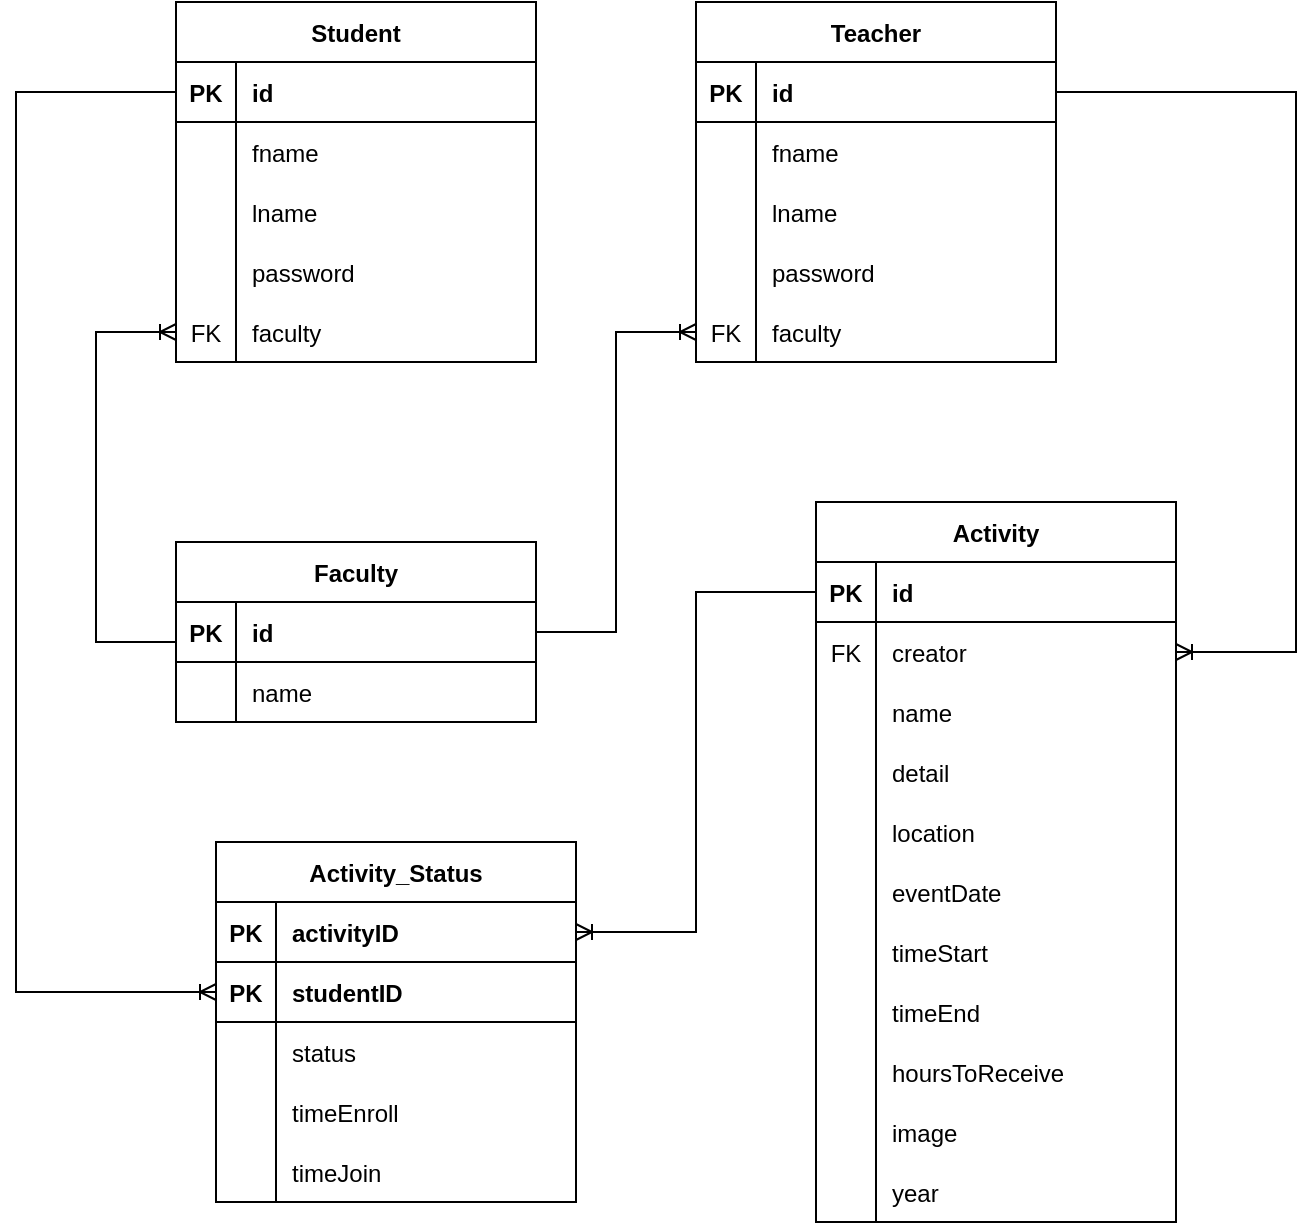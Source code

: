 <mxfile version="20.6.0" type="github">
  <diagram id="R2lEEEUBdFMjLlhIrx00" name="Entity Relationship Diagram">
    <mxGraphModel dx="1221" dy="681" grid="1" gridSize="10" guides="1" tooltips="1" connect="1" arrows="1" fold="1" page="1" pageScale="1" pageWidth="720" pageHeight="679" math="0" shadow="0" extFonts="Permanent Marker^https://fonts.googleapis.com/css?family=Permanent+Marker">
      <root>
        <mxCell id="0" />
        <mxCell id="1" parent="0" />
        <mxCell id="esyhRSqTZg4yiv9LOF1y-26" value="Student" style="shape=table;startSize=30;container=1;collapsible=1;childLayout=tableLayout;fixedRows=1;rowLines=0;fontStyle=1;align=center;resizeLast=1;" parent="1" vertex="1">
          <mxGeometry x="120" y="40" width="180" height="180" as="geometry" />
        </mxCell>
        <mxCell id="esyhRSqTZg4yiv9LOF1y-27" value="" style="shape=tableRow;horizontal=0;startSize=0;swimlaneHead=0;swimlaneBody=0;fillColor=none;collapsible=0;dropTarget=0;points=[[0,0.5],[1,0.5]];portConstraint=eastwest;top=0;left=0;right=0;bottom=1;" parent="esyhRSqTZg4yiv9LOF1y-26" vertex="1">
          <mxGeometry y="30" width="180" height="30" as="geometry" />
        </mxCell>
        <mxCell id="esyhRSqTZg4yiv9LOF1y-28" value="PK" style="shape=partialRectangle;connectable=0;fillColor=none;top=0;left=0;bottom=0;right=0;fontStyle=1;overflow=hidden;" parent="esyhRSqTZg4yiv9LOF1y-27" vertex="1">
          <mxGeometry width="30" height="30" as="geometry">
            <mxRectangle width="30" height="30" as="alternateBounds" />
          </mxGeometry>
        </mxCell>
        <mxCell id="esyhRSqTZg4yiv9LOF1y-29" value="id" style="shape=partialRectangle;connectable=0;fillColor=none;top=0;left=0;bottom=0;right=0;align=left;spacingLeft=6;fontStyle=1;overflow=hidden;" parent="esyhRSqTZg4yiv9LOF1y-27" vertex="1">
          <mxGeometry x="30" width="150" height="30" as="geometry">
            <mxRectangle width="150" height="30" as="alternateBounds" />
          </mxGeometry>
        </mxCell>
        <mxCell id="esyhRSqTZg4yiv9LOF1y-30" value="" style="shape=tableRow;horizontal=0;startSize=0;swimlaneHead=0;swimlaneBody=0;fillColor=none;collapsible=0;dropTarget=0;points=[[0,0.5],[1,0.5]];portConstraint=eastwest;top=0;left=0;right=0;bottom=0;" parent="esyhRSqTZg4yiv9LOF1y-26" vertex="1">
          <mxGeometry y="60" width="180" height="30" as="geometry" />
        </mxCell>
        <mxCell id="esyhRSqTZg4yiv9LOF1y-31" value="" style="shape=partialRectangle;connectable=0;fillColor=none;top=0;left=0;bottom=0;right=0;editable=1;overflow=hidden;" parent="esyhRSqTZg4yiv9LOF1y-30" vertex="1">
          <mxGeometry width="30" height="30" as="geometry">
            <mxRectangle width="30" height="30" as="alternateBounds" />
          </mxGeometry>
        </mxCell>
        <mxCell id="esyhRSqTZg4yiv9LOF1y-32" value="fname" style="shape=partialRectangle;connectable=0;fillColor=none;top=0;left=0;bottom=0;right=0;align=left;spacingLeft=6;overflow=hidden;" parent="esyhRSqTZg4yiv9LOF1y-30" vertex="1">
          <mxGeometry x="30" width="150" height="30" as="geometry">
            <mxRectangle width="150" height="30" as="alternateBounds" />
          </mxGeometry>
        </mxCell>
        <mxCell id="esyhRSqTZg4yiv9LOF1y-33" value="" style="shape=tableRow;horizontal=0;startSize=0;swimlaneHead=0;swimlaneBody=0;fillColor=none;collapsible=0;dropTarget=0;points=[[0,0.5],[1,0.5]];portConstraint=eastwest;top=0;left=0;right=0;bottom=0;" parent="esyhRSqTZg4yiv9LOF1y-26" vertex="1">
          <mxGeometry y="90" width="180" height="30" as="geometry" />
        </mxCell>
        <mxCell id="esyhRSqTZg4yiv9LOF1y-34" value="" style="shape=partialRectangle;connectable=0;fillColor=none;top=0;left=0;bottom=0;right=0;editable=1;overflow=hidden;" parent="esyhRSqTZg4yiv9LOF1y-33" vertex="1">
          <mxGeometry width="30" height="30" as="geometry">
            <mxRectangle width="30" height="30" as="alternateBounds" />
          </mxGeometry>
        </mxCell>
        <mxCell id="esyhRSqTZg4yiv9LOF1y-35" value="lname" style="shape=partialRectangle;connectable=0;fillColor=none;top=0;left=0;bottom=0;right=0;align=left;spacingLeft=6;overflow=hidden;" parent="esyhRSqTZg4yiv9LOF1y-33" vertex="1">
          <mxGeometry x="30" width="150" height="30" as="geometry">
            <mxRectangle width="150" height="30" as="alternateBounds" />
          </mxGeometry>
        </mxCell>
        <mxCell id="esyhRSqTZg4yiv9LOF1y-36" value="" style="shape=tableRow;horizontal=0;startSize=0;swimlaneHead=0;swimlaneBody=0;fillColor=none;collapsible=0;dropTarget=0;points=[[0,0.5],[1,0.5]];portConstraint=eastwest;top=0;left=0;right=0;bottom=0;" parent="esyhRSqTZg4yiv9LOF1y-26" vertex="1">
          <mxGeometry y="120" width="180" height="30" as="geometry" />
        </mxCell>
        <mxCell id="esyhRSqTZg4yiv9LOF1y-37" value="" style="shape=partialRectangle;connectable=0;fillColor=none;top=0;left=0;bottom=0;right=0;editable=1;overflow=hidden;" parent="esyhRSqTZg4yiv9LOF1y-36" vertex="1">
          <mxGeometry width="30" height="30" as="geometry">
            <mxRectangle width="30" height="30" as="alternateBounds" />
          </mxGeometry>
        </mxCell>
        <mxCell id="esyhRSqTZg4yiv9LOF1y-38" value="password" style="shape=partialRectangle;connectable=0;fillColor=none;top=0;left=0;bottom=0;right=0;align=left;spacingLeft=6;overflow=hidden;" parent="esyhRSqTZg4yiv9LOF1y-36" vertex="1">
          <mxGeometry x="30" width="150" height="30" as="geometry">
            <mxRectangle width="150" height="30" as="alternateBounds" />
          </mxGeometry>
        </mxCell>
        <mxCell id="esyhRSqTZg4yiv9LOF1y-55" value="" style="shape=tableRow;horizontal=0;startSize=0;swimlaneHead=0;swimlaneBody=0;fillColor=none;collapsible=0;dropTarget=0;points=[[0,0.5],[1,0.5]];portConstraint=eastwest;top=0;left=0;right=0;bottom=1;" parent="esyhRSqTZg4yiv9LOF1y-26" vertex="1">
          <mxGeometry y="150" width="180" height="30" as="geometry" />
        </mxCell>
        <mxCell id="esyhRSqTZg4yiv9LOF1y-56" value="FK" style="shape=partialRectangle;connectable=0;fillColor=none;top=0;left=0;bottom=0;right=0;fontStyle=0;overflow=hidden;" parent="esyhRSqTZg4yiv9LOF1y-55" vertex="1">
          <mxGeometry width="30" height="30" as="geometry">
            <mxRectangle width="30" height="30" as="alternateBounds" />
          </mxGeometry>
        </mxCell>
        <mxCell id="esyhRSqTZg4yiv9LOF1y-57" value="faculty" style="shape=partialRectangle;connectable=0;fillColor=none;top=0;left=0;bottom=0;right=0;align=left;spacingLeft=6;fontStyle=0;overflow=hidden;" parent="esyhRSqTZg4yiv9LOF1y-55" vertex="1">
          <mxGeometry x="30" width="150" height="30" as="geometry">
            <mxRectangle width="150" height="30" as="alternateBounds" />
          </mxGeometry>
        </mxCell>
        <mxCell id="esyhRSqTZg4yiv9LOF1y-58" value="Teacher" style="shape=table;startSize=30;container=1;collapsible=1;childLayout=tableLayout;fixedRows=1;rowLines=0;fontStyle=1;align=center;resizeLast=1;" parent="1" vertex="1">
          <mxGeometry x="380" y="40" width="180" height="180" as="geometry" />
        </mxCell>
        <mxCell id="esyhRSqTZg4yiv9LOF1y-59" value="" style="shape=tableRow;horizontal=0;startSize=0;swimlaneHead=0;swimlaneBody=0;fillColor=none;collapsible=0;dropTarget=0;points=[[0,0.5],[1,0.5]];portConstraint=eastwest;top=0;left=0;right=0;bottom=1;" parent="esyhRSqTZg4yiv9LOF1y-58" vertex="1">
          <mxGeometry y="30" width="180" height="30" as="geometry" />
        </mxCell>
        <mxCell id="esyhRSqTZg4yiv9LOF1y-60" value="PK" style="shape=partialRectangle;connectable=0;fillColor=none;top=0;left=0;bottom=0;right=0;fontStyle=1;overflow=hidden;" parent="esyhRSqTZg4yiv9LOF1y-59" vertex="1">
          <mxGeometry width="30" height="30" as="geometry">
            <mxRectangle width="30" height="30" as="alternateBounds" />
          </mxGeometry>
        </mxCell>
        <mxCell id="esyhRSqTZg4yiv9LOF1y-61" value="id" style="shape=partialRectangle;connectable=0;fillColor=none;top=0;left=0;bottom=0;right=0;align=left;spacingLeft=6;fontStyle=1;overflow=hidden;" parent="esyhRSqTZg4yiv9LOF1y-59" vertex="1">
          <mxGeometry x="30" width="150" height="30" as="geometry">
            <mxRectangle width="150" height="30" as="alternateBounds" />
          </mxGeometry>
        </mxCell>
        <mxCell id="esyhRSqTZg4yiv9LOF1y-62" value="" style="shape=tableRow;horizontal=0;startSize=0;swimlaneHead=0;swimlaneBody=0;fillColor=none;collapsible=0;dropTarget=0;points=[[0,0.5],[1,0.5]];portConstraint=eastwest;top=0;left=0;right=0;bottom=0;" parent="esyhRSqTZg4yiv9LOF1y-58" vertex="1">
          <mxGeometry y="60" width="180" height="30" as="geometry" />
        </mxCell>
        <mxCell id="esyhRSqTZg4yiv9LOF1y-63" value="" style="shape=partialRectangle;connectable=0;fillColor=none;top=0;left=0;bottom=0;right=0;editable=1;overflow=hidden;" parent="esyhRSqTZg4yiv9LOF1y-62" vertex="1">
          <mxGeometry width="30" height="30" as="geometry">
            <mxRectangle width="30" height="30" as="alternateBounds" />
          </mxGeometry>
        </mxCell>
        <mxCell id="esyhRSqTZg4yiv9LOF1y-64" value="fname" style="shape=partialRectangle;connectable=0;fillColor=none;top=0;left=0;bottom=0;right=0;align=left;spacingLeft=6;overflow=hidden;" parent="esyhRSqTZg4yiv9LOF1y-62" vertex="1">
          <mxGeometry x="30" width="150" height="30" as="geometry">
            <mxRectangle width="150" height="30" as="alternateBounds" />
          </mxGeometry>
        </mxCell>
        <mxCell id="esyhRSqTZg4yiv9LOF1y-65" value="" style="shape=tableRow;horizontal=0;startSize=0;swimlaneHead=0;swimlaneBody=0;fillColor=none;collapsible=0;dropTarget=0;points=[[0,0.5],[1,0.5]];portConstraint=eastwest;top=0;left=0;right=0;bottom=0;" parent="esyhRSqTZg4yiv9LOF1y-58" vertex="1">
          <mxGeometry y="90" width="180" height="30" as="geometry" />
        </mxCell>
        <mxCell id="esyhRSqTZg4yiv9LOF1y-66" value="" style="shape=partialRectangle;connectable=0;fillColor=none;top=0;left=0;bottom=0;right=0;editable=1;overflow=hidden;" parent="esyhRSqTZg4yiv9LOF1y-65" vertex="1">
          <mxGeometry width="30" height="30" as="geometry">
            <mxRectangle width="30" height="30" as="alternateBounds" />
          </mxGeometry>
        </mxCell>
        <mxCell id="esyhRSqTZg4yiv9LOF1y-67" value="lname" style="shape=partialRectangle;connectable=0;fillColor=none;top=0;left=0;bottom=0;right=0;align=left;spacingLeft=6;overflow=hidden;" parent="esyhRSqTZg4yiv9LOF1y-65" vertex="1">
          <mxGeometry x="30" width="150" height="30" as="geometry">
            <mxRectangle width="150" height="30" as="alternateBounds" />
          </mxGeometry>
        </mxCell>
        <mxCell id="esyhRSqTZg4yiv9LOF1y-68" value="" style="shape=tableRow;horizontal=0;startSize=0;swimlaneHead=0;swimlaneBody=0;fillColor=none;collapsible=0;dropTarget=0;points=[[0,0.5],[1,0.5]];portConstraint=eastwest;top=0;left=0;right=0;bottom=0;" parent="esyhRSqTZg4yiv9LOF1y-58" vertex="1">
          <mxGeometry y="120" width="180" height="30" as="geometry" />
        </mxCell>
        <mxCell id="esyhRSqTZg4yiv9LOF1y-69" value="" style="shape=partialRectangle;connectable=0;fillColor=none;top=0;left=0;bottom=0;right=0;editable=1;overflow=hidden;" parent="esyhRSqTZg4yiv9LOF1y-68" vertex="1">
          <mxGeometry width="30" height="30" as="geometry">
            <mxRectangle width="30" height="30" as="alternateBounds" />
          </mxGeometry>
        </mxCell>
        <mxCell id="esyhRSqTZg4yiv9LOF1y-70" value="password" style="shape=partialRectangle;connectable=0;fillColor=none;top=0;left=0;bottom=0;right=0;align=left;spacingLeft=6;overflow=hidden;" parent="esyhRSqTZg4yiv9LOF1y-68" vertex="1">
          <mxGeometry x="30" width="150" height="30" as="geometry">
            <mxRectangle width="150" height="30" as="alternateBounds" />
          </mxGeometry>
        </mxCell>
        <mxCell id="esyhRSqTZg4yiv9LOF1y-71" value="" style="shape=tableRow;horizontal=0;startSize=0;swimlaneHead=0;swimlaneBody=0;fillColor=none;collapsible=0;dropTarget=0;points=[[0,0.5],[1,0.5]];portConstraint=eastwest;top=0;left=0;right=0;bottom=1;" parent="esyhRSqTZg4yiv9LOF1y-58" vertex="1">
          <mxGeometry y="150" width="180" height="30" as="geometry" />
        </mxCell>
        <mxCell id="esyhRSqTZg4yiv9LOF1y-72" value="FK" style="shape=partialRectangle;connectable=0;fillColor=none;top=0;left=0;bottom=0;right=0;fontStyle=0;overflow=hidden;" parent="esyhRSqTZg4yiv9LOF1y-71" vertex="1">
          <mxGeometry width="30" height="30" as="geometry">
            <mxRectangle width="30" height="30" as="alternateBounds" />
          </mxGeometry>
        </mxCell>
        <mxCell id="esyhRSqTZg4yiv9LOF1y-73" value="faculty" style="shape=partialRectangle;connectable=0;fillColor=none;top=0;left=0;bottom=0;right=0;align=left;spacingLeft=6;fontStyle=0;overflow=hidden;" parent="esyhRSqTZg4yiv9LOF1y-71" vertex="1">
          <mxGeometry x="30" width="150" height="30" as="geometry">
            <mxRectangle width="150" height="30" as="alternateBounds" />
          </mxGeometry>
        </mxCell>
        <mxCell id="esyhRSqTZg4yiv9LOF1y-74" value="Faculty" style="shape=table;startSize=30;container=1;collapsible=1;childLayout=tableLayout;fixedRows=1;rowLines=0;fontStyle=1;align=center;resizeLast=1;" parent="1" vertex="1">
          <mxGeometry x="120" y="310" width="180" height="90" as="geometry" />
        </mxCell>
        <mxCell id="esyhRSqTZg4yiv9LOF1y-75" value="" style="shape=tableRow;horizontal=0;startSize=0;swimlaneHead=0;swimlaneBody=0;fillColor=none;collapsible=0;dropTarget=0;points=[[0,0.5],[1,0.5]];portConstraint=eastwest;top=0;left=0;right=0;bottom=1;" parent="esyhRSqTZg4yiv9LOF1y-74" vertex="1">
          <mxGeometry y="30" width="180" height="30" as="geometry" />
        </mxCell>
        <mxCell id="esyhRSqTZg4yiv9LOF1y-76" value="PK" style="shape=partialRectangle;connectable=0;fillColor=none;top=0;left=0;bottom=0;right=0;fontStyle=1;overflow=hidden;" parent="esyhRSqTZg4yiv9LOF1y-75" vertex="1">
          <mxGeometry width="30" height="30" as="geometry">
            <mxRectangle width="30" height="30" as="alternateBounds" />
          </mxGeometry>
        </mxCell>
        <mxCell id="esyhRSqTZg4yiv9LOF1y-77" value="id" style="shape=partialRectangle;connectable=0;fillColor=none;top=0;left=0;bottom=0;right=0;align=left;spacingLeft=6;fontStyle=1;overflow=hidden;" parent="esyhRSqTZg4yiv9LOF1y-75" vertex="1">
          <mxGeometry x="30" width="150" height="30" as="geometry">
            <mxRectangle width="150" height="30" as="alternateBounds" />
          </mxGeometry>
        </mxCell>
        <mxCell id="esyhRSqTZg4yiv9LOF1y-78" value="" style="shape=tableRow;horizontal=0;startSize=0;swimlaneHead=0;swimlaneBody=0;fillColor=none;collapsible=0;dropTarget=0;points=[[0,0.5],[1,0.5]];portConstraint=eastwest;top=0;left=0;right=0;bottom=0;" parent="esyhRSqTZg4yiv9LOF1y-74" vertex="1">
          <mxGeometry y="60" width="180" height="30" as="geometry" />
        </mxCell>
        <mxCell id="esyhRSqTZg4yiv9LOF1y-79" value="" style="shape=partialRectangle;connectable=0;fillColor=none;top=0;left=0;bottom=0;right=0;editable=1;overflow=hidden;" parent="esyhRSqTZg4yiv9LOF1y-78" vertex="1">
          <mxGeometry width="30" height="30" as="geometry">
            <mxRectangle width="30" height="30" as="alternateBounds" />
          </mxGeometry>
        </mxCell>
        <mxCell id="esyhRSqTZg4yiv9LOF1y-80" value="name" style="shape=partialRectangle;connectable=0;fillColor=none;top=0;left=0;bottom=0;right=0;align=left;spacingLeft=6;overflow=hidden;" parent="esyhRSqTZg4yiv9LOF1y-78" vertex="1">
          <mxGeometry x="30" width="150" height="30" as="geometry">
            <mxRectangle width="150" height="30" as="alternateBounds" />
          </mxGeometry>
        </mxCell>
        <mxCell id="esyhRSqTZg4yiv9LOF1y-90" value="Activity_Status" style="shape=table;startSize=30;container=1;collapsible=1;childLayout=tableLayout;fixedRows=1;rowLines=0;fontStyle=1;align=center;resizeLast=1;" parent="1" vertex="1">
          <mxGeometry x="140" y="460" width="180" height="180" as="geometry" />
        </mxCell>
        <mxCell id="esyhRSqTZg4yiv9LOF1y-91" value="" style="shape=tableRow;horizontal=0;startSize=0;swimlaneHead=0;swimlaneBody=0;fillColor=none;collapsible=0;dropTarget=0;points=[[0,0.5],[1,0.5]];portConstraint=eastwest;top=0;left=0;right=0;bottom=1;" parent="esyhRSqTZg4yiv9LOF1y-90" vertex="1">
          <mxGeometry y="30" width="180" height="30" as="geometry" />
        </mxCell>
        <mxCell id="esyhRSqTZg4yiv9LOF1y-92" value="PK" style="shape=partialRectangle;connectable=0;fillColor=none;top=0;left=0;bottom=0;right=0;fontStyle=1;overflow=hidden;" parent="esyhRSqTZg4yiv9LOF1y-91" vertex="1">
          <mxGeometry width="30" height="30" as="geometry">
            <mxRectangle width="30" height="30" as="alternateBounds" />
          </mxGeometry>
        </mxCell>
        <mxCell id="esyhRSqTZg4yiv9LOF1y-93" value="activityID" style="shape=partialRectangle;connectable=0;fillColor=none;top=0;left=0;bottom=0;right=0;align=left;spacingLeft=6;fontStyle=1;overflow=hidden;" parent="esyhRSqTZg4yiv9LOF1y-91" vertex="1">
          <mxGeometry x="30" width="150" height="30" as="geometry">
            <mxRectangle width="150" height="30" as="alternateBounds" />
          </mxGeometry>
        </mxCell>
        <mxCell id="esyhRSqTZg4yiv9LOF1y-106" value="" style="shape=tableRow;horizontal=0;startSize=0;swimlaneHead=0;swimlaneBody=0;fillColor=none;collapsible=0;dropTarget=0;points=[[0,0.5],[1,0.5]];portConstraint=eastwest;top=0;left=0;right=0;bottom=1;" parent="esyhRSqTZg4yiv9LOF1y-90" vertex="1">
          <mxGeometry y="60" width="180" height="30" as="geometry" />
        </mxCell>
        <mxCell id="esyhRSqTZg4yiv9LOF1y-107" value="PK" style="shape=partialRectangle;connectable=0;fillColor=none;top=0;left=0;bottom=0;right=0;fontStyle=1;overflow=hidden;" parent="esyhRSqTZg4yiv9LOF1y-106" vertex="1">
          <mxGeometry width="30" height="30" as="geometry">
            <mxRectangle width="30" height="30" as="alternateBounds" />
          </mxGeometry>
        </mxCell>
        <mxCell id="esyhRSqTZg4yiv9LOF1y-108" value="studentID" style="shape=partialRectangle;connectable=0;fillColor=none;top=0;left=0;bottom=0;right=0;align=left;spacingLeft=6;fontStyle=1;overflow=hidden;" parent="esyhRSqTZg4yiv9LOF1y-106" vertex="1">
          <mxGeometry x="30" width="150" height="30" as="geometry">
            <mxRectangle width="150" height="30" as="alternateBounds" />
          </mxGeometry>
        </mxCell>
        <mxCell id="esyhRSqTZg4yiv9LOF1y-94" value="" style="shape=tableRow;horizontal=0;startSize=0;swimlaneHead=0;swimlaneBody=0;fillColor=none;collapsible=0;dropTarget=0;points=[[0,0.5],[1,0.5]];portConstraint=eastwest;top=0;left=0;right=0;bottom=0;" parent="esyhRSqTZg4yiv9LOF1y-90" vertex="1">
          <mxGeometry y="90" width="180" height="30" as="geometry" />
        </mxCell>
        <mxCell id="esyhRSqTZg4yiv9LOF1y-95" value="" style="shape=partialRectangle;connectable=0;fillColor=none;top=0;left=0;bottom=0;right=0;editable=1;overflow=hidden;" parent="esyhRSqTZg4yiv9LOF1y-94" vertex="1">
          <mxGeometry width="30" height="30" as="geometry">
            <mxRectangle width="30" height="30" as="alternateBounds" />
          </mxGeometry>
        </mxCell>
        <mxCell id="esyhRSqTZg4yiv9LOF1y-96" value="status" style="shape=partialRectangle;connectable=0;fillColor=none;top=0;left=0;bottom=0;right=0;align=left;spacingLeft=6;overflow=hidden;" parent="esyhRSqTZg4yiv9LOF1y-94" vertex="1">
          <mxGeometry x="30" width="150" height="30" as="geometry">
            <mxRectangle width="150" height="30" as="alternateBounds" />
          </mxGeometry>
        </mxCell>
        <mxCell id="esyhRSqTZg4yiv9LOF1y-97" value="" style="shape=tableRow;horizontal=0;startSize=0;swimlaneHead=0;swimlaneBody=0;fillColor=none;collapsible=0;dropTarget=0;points=[[0,0.5],[1,0.5]];portConstraint=eastwest;top=0;left=0;right=0;bottom=0;" parent="esyhRSqTZg4yiv9LOF1y-90" vertex="1">
          <mxGeometry y="120" width="180" height="30" as="geometry" />
        </mxCell>
        <mxCell id="esyhRSqTZg4yiv9LOF1y-98" value="" style="shape=partialRectangle;connectable=0;fillColor=none;top=0;left=0;bottom=0;right=0;editable=1;overflow=hidden;" parent="esyhRSqTZg4yiv9LOF1y-97" vertex="1">
          <mxGeometry width="30" height="30" as="geometry">
            <mxRectangle width="30" height="30" as="alternateBounds" />
          </mxGeometry>
        </mxCell>
        <mxCell id="esyhRSqTZg4yiv9LOF1y-99" value="timeEnroll" style="shape=partialRectangle;connectable=0;fillColor=none;top=0;left=0;bottom=0;right=0;align=left;spacingLeft=6;overflow=hidden;" parent="esyhRSqTZg4yiv9LOF1y-97" vertex="1">
          <mxGeometry x="30" width="150" height="30" as="geometry">
            <mxRectangle width="150" height="30" as="alternateBounds" />
          </mxGeometry>
        </mxCell>
        <mxCell id="esyhRSqTZg4yiv9LOF1y-100" value="" style="shape=tableRow;horizontal=0;startSize=0;swimlaneHead=0;swimlaneBody=0;fillColor=none;collapsible=0;dropTarget=0;points=[[0,0.5],[1,0.5]];portConstraint=eastwest;top=0;left=0;right=0;bottom=0;" parent="esyhRSqTZg4yiv9LOF1y-90" vertex="1">
          <mxGeometry y="150" width="180" height="30" as="geometry" />
        </mxCell>
        <mxCell id="esyhRSqTZg4yiv9LOF1y-101" value="" style="shape=partialRectangle;connectable=0;fillColor=none;top=0;left=0;bottom=0;right=0;editable=1;overflow=hidden;" parent="esyhRSqTZg4yiv9LOF1y-100" vertex="1">
          <mxGeometry width="30" height="30" as="geometry">
            <mxRectangle width="30" height="30" as="alternateBounds" />
          </mxGeometry>
        </mxCell>
        <mxCell id="esyhRSqTZg4yiv9LOF1y-102" value="timeJoin" style="shape=partialRectangle;connectable=0;fillColor=none;top=0;left=0;bottom=0;right=0;align=left;spacingLeft=6;overflow=hidden;" parent="esyhRSqTZg4yiv9LOF1y-100" vertex="1">
          <mxGeometry x="30" width="150" height="30" as="geometry">
            <mxRectangle width="150" height="30" as="alternateBounds" />
          </mxGeometry>
        </mxCell>
        <mxCell id="esyhRSqTZg4yiv9LOF1y-109" value="Activity" style="shape=table;startSize=30;container=1;collapsible=1;childLayout=tableLayout;fixedRows=1;rowLines=0;fontStyle=1;align=center;resizeLast=1;" parent="1" vertex="1">
          <mxGeometry x="440" y="290" width="180" height="360" as="geometry" />
        </mxCell>
        <mxCell id="esyhRSqTZg4yiv9LOF1y-110" value="" style="shape=tableRow;horizontal=0;startSize=0;swimlaneHead=0;swimlaneBody=0;fillColor=none;collapsible=0;dropTarget=0;points=[[0,0.5],[1,0.5]];portConstraint=eastwest;top=0;left=0;right=0;bottom=1;" parent="esyhRSqTZg4yiv9LOF1y-109" vertex="1">
          <mxGeometry y="30" width="180" height="30" as="geometry" />
        </mxCell>
        <mxCell id="esyhRSqTZg4yiv9LOF1y-111" value="PK" style="shape=partialRectangle;connectable=0;fillColor=none;top=0;left=0;bottom=0;right=0;fontStyle=1;overflow=hidden;" parent="esyhRSqTZg4yiv9LOF1y-110" vertex="1">
          <mxGeometry width="30" height="30" as="geometry">
            <mxRectangle width="30" height="30" as="alternateBounds" />
          </mxGeometry>
        </mxCell>
        <mxCell id="esyhRSqTZg4yiv9LOF1y-112" value="id" style="shape=partialRectangle;connectable=0;fillColor=none;top=0;left=0;bottom=0;right=0;align=left;spacingLeft=6;fontStyle=1;overflow=hidden;" parent="esyhRSqTZg4yiv9LOF1y-110" vertex="1">
          <mxGeometry x="30" width="150" height="30" as="geometry">
            <mxRectangle width="150" height="30" as="alternateBounds" />
          </mxGeometry>
        </mxCell>
        <mxCell id="esyhRSqTZg4yiv9LOF1y-116" value="" style="shape=tableRow;horizontal=0;startSize=0;swimlaneHead=0;swimlaneBody=0;fillColor=none;collapsible=0;dropTarget=0;points=[[0,0.5],[1,0.5]];portConstraint=eastwest;top=0;left=0;right=0;bottom=0;" parent="esyhRSqTZg4yiv9LOF1y-109" vertex="1">
          <mxGeometry y="60" width="180" height="30" as="geometry" />
        </mxCell>
        <mxCell id="esyhRSqTZg4yiv9LOF1y-117" value="FK" style="shape=partialRectangle;connectable=0;fillColor=none;top=0;left=0;bottom=0;right=0;editable=1;overflow=hidden;" parent="esyhRSqTZg4yiv9LOF1y-116" vertex="1">
          <mxGeometry width="30" height="30" as="geometry">
            <mxRectangle width="30" height="30" as="alternateBounds" />
          </mxGeometry>
        </mxCell>
        <mxCell id="esyhRSqTZg4yiv9LOF1y-118" value="creator" style="shape=partialRectangle;connectable=0;fillColor=none;top=0;left=0;bottom=0;right=0;align=left;spacingLeft=6;overflow=hidden;" parent="esyhRSqTZg4yiv9LOF1y-116" vertex="1">
          <mxGeometry x="30" width="150" height="30" as="geometry">
            <mxRectangle width="150" height="30" as="alternateBounds" />
          </mxGeometry>
        </mxCell>
        <mxCell id="esyhRSqTZg4yiv9LOF1y-153" value="" style="shape=tableRow;horizontal=0;startSize=0;swimlaneHead=0;swimlaneBody=0;fillColor=none;collapsible=0;dropTarget=0;points=[[0,0.5],[1,0.5]];portConstraint=eastwest;top=0;left=0;right=0;bottom=0;" parent="esyhRSqTZg4yiv9LOF1y-109" vertex="1">
          <mxGeometry y="90" width="180" height="30" as="geometry" />
        </mxCell>
        <mxCell id="esyhRSqTZg4yiv9LOF1y-154" value="" style="shape=partialRectangle;connectable=0;fillColor=none;top=0;left=0;bottom=0;right=0;editable=1;overflow=hidden;" parent="esyhRSqTZg4yiv9LOF1y-153" vertex="1">
          <mxGeometry width="30" height="30" as="geometry">
            <mxRectangle width="30" height="30" as="alternateBounds" />
          </mxGeometry>
        </mxCell>
        <mxCell id="esyhRSqTZg4yiv9LOF1y-155" value="name" style="shape=partialRectangle;connectable=0;fillColor=none;top=0;left=0;bottom=0;right=0;align=left;spacingLeft=6;overflow=hidden;" parent="esyhRSqTZg4yiv9LOF1y-153" vertex="1">
          <mxGeometry x="30" width="150" height="30" as="geometry">
            <mxRectangle width="150" height="30" as="alternateBounds" />
          </mxGeometry>
        </mxCell>
        <mxCell id="esyhRSqTZg4yiv9LOF1y-119" value="" style="shape=tableRow;horizontal=0;startSize=0;swimlaneHead=0;swimlaneBody=0;fillColor=none;collapsible=0;dropTarget=0;points=[[0,0.5],[1,0.5]];portConstraint=eastwest;top=0;left=0;right=0;bottom=0;" parent="esyhRSqTZg4yiv9LOF1y-109" vertex="1">
          <mxGeometry y="120" width="180" height="30" as="geometry" />
        </mxCell>
        <mxCell id="esyhRSqTZg4yiv9LOF1y-120" value="" style="shape=partialRectangle;connectable=0;fillColor=none;top=0;left=0;bottom=0;right=0;editable=1;overflow=hidden;" parent="esyhRSqTZg4yiv9LOF1y-119" vertex="1">
          <mxGeometry width="30" height="30" as="geometry">
            <mxRectangle width="30" height="30" as="alternateBounds" />
          </mxGeometry>
        </mxCell>
        <mxCell id="esyhRSqTZg4yiv9LOF1y-121" value="detail" style="shape=partialRectangle;connectable=0;fillColor=none;top=0;left=0;bottom=0;right=0;align=left;spacingLeft=6;overflow=hidden;" parent="esyhRSqTZg4yiv9LOF1y-119" vertex="1">
          <mxGeometry x="30" width="150" height="30" as="geometry">
            <mxRectangle width="150" height="30" as="alternateBounds" />
          </mxGeometry>
        </mxCell>
        <mxCell id="esyhRSqTZg4yiv9LOF1y-113" value="" style="shape=tableRow;horizontal=0;startSize=0;swimlaneHead=0;swimlaneBody=0;fillColor=none;collapsible=0;dropTarget=0;points=[[0,0.5],[1,0.5]];portConstraint=eastwest;top=0;left=0;right=0;bottom=0;" parent="esyhRSqTZg4yiv9LOF1y-109" vertex="1">
          <mxGeometry y="150" width="180" height="30" as="geometry" />
        </mxCell>
        <mxCell id="esyhRSqTZg4yiv9LOF1y-114" value="" style="shape=partialRectangle;connectable=0;fillColor=none;top=0;left=0;bottom=0;right=0;editable=1;overflow=hidden;" parent="esyhRSqTZg4yiv9LOF1y-113" vertex="1">
          <mxGeometry width="30" height="30" as="geometry">
            <mxRectangle width="30" height="30" as="alternateBounds" />
          </mxGeometry>
        </mxCell>
        <mxCell id="esyhRSqTZg4yiv9LOF1y-115" value="location" style="shape=partialRectangle;connectable=0;fillColor=none;top=0;left=0;bottom=0;right=0;align=left;spacingLeft=6;overflow=hidden;" parent="esyhRSqTZg4yiv9LOF1y-113" vertex="1">
          <mxGeometry x="30" width="150" height="30" as="geometry">
            <mxRectangle width="150" height="30" as="alternateBounds" />
          </mxGeometry>
        </mxCell>
        <mxCell id="esyhRSqTZg4yiv9LOF1y-141" value="" style="shape=tableRow;horizontal=0;startSize=0;swimlaneHead=0;swimlaneBody=0;fillColor=none;collapsible=0;dropTarget=0;points=[[0,0.5],[1,0.5]];portConstraint=eastwest;top=0;left=0;right=0;bottom=0;" parent="esyhRSqTZg4yiv9LOF1y-109" vertex="1">
          <mxGeometry y="180" width="180" height="30" as="geometry" />
        </mxCell>
        <mxCell id="esyhRSqTZg4yiv9LOF1y-142" value="" style="shape=partialRectangle;connectable=0;fillColor=none;top=0;left=0;bottom=0;right=0;editable=1;overflow=hidden;" parent="esyhRSqTZg4yiv9LOF1y-141" vertex="1">
          <mxGeometry width="30" height="30" as="geometry">
            <mxRectangle width="30" height="30" as="alternateBounds" />
          </mxGeometry>
        </mxCell>
        <mxCell id="esyhRSqTZg4yiv9LOF1y-143" value="eventDate" style="shape=partialRectangle;connectable=0;fillColor=none;top=0;left=0;bottom=0;right=0;align=left;spacingLeft=6;overflow=hidden;" parent="esyhRSqTZg4yiv9LOF1y-141" vertex="1">
          <mxGeometry x="30" width="150" height="30" as="geometry">
            <mxRectangle width="150" height="30" as="alternateBounds" />
          </mxGeometry>
        </mxCell>
        <mxCell id="esyhRSqTZg4yiv9LOF1y-144" value="" style="shape=tableRow;horizontal=0;startSize=0;swimlaneHead=0;swimlaneBody=0;fillColor=none;collapsible=0;dropTarget=0;points=[[0,0.5],[1,0.5]];portConstraint=eastwest;top=0;left=0;right=0;bottom=0;" parent="esyhRSqTZg4yiv9LOF1y-109" vertex="1">
          <mxGeometry y="210" width="180" height="30" as="geometry" />
        </mxCell>
        <mxCell id="esyhRSqTZg4yiv9LOF1y-145" value="" style="shape=partialRectangle;connectable=0;fillColor=none;top=0;left=0;bottom=0;right=0;editable=1;overflow=hidden;" parent="esyhRSqTZg4yiv9LOF1y-144" vertex="1">
          <mxGeometry width="30" height="30" as="geometry">
            <mxRectangle width="30" height="30" as="alternateBounds" />
          </mxGeometry>
        </mxCell>
        <mxCell id="esyhRSqTZg4yiv9LOF1y-146" value="timeStart" style="shape=partialRectangle;connectable=0;fillColor=none;top=0;left=0;bottom=0;right=0;align=left;spacingLeft=6;overflow=hidden;" parent="esyhRSqTZg4yiv9LOF1y-144" vertex="1">
          <mxGeometry x="30" width="150" height="30" as="geometry">
            <mxRectangle width="150" height="30" as="alternateBounds" />
          </mxGeometry>
        </mxCell>
        <mxCell id="yqC0yZ-GoLXx3mvcpFuO-60" value="" style="shape=tableRow;horizontal=0;startSize=0;swimlaneHead=0;swimlaneBody=0;fillColor=none;collapsible=0;dropTarget=0;points=[[0,0.5],[1,0.5]];portConstraint=eastwest;top=0;left=0;right=0;bottom=0;" vertex="1" parent="esyhRSqTZg4yiv9LOF1y-109">
          <mxGeometry y="240" width="180" height="30" as="geometry" />
        </mxCell>
        <mxCell id="yqC0yZ-GoLXx3mvcpFuO-61" value="" style="shape=partialRectangle;connectable=0;fillColor=none;top=0;left=0;bottom=0;right=0;editable=1;overflow=hidden;" vertex="1" parent="yqC0yZ-GoLXx3mvcpFuO-60">
          <mxGeometry width="30" height="30" as="geometry">
            <mxRectangle width="30" height="30" as="alternateBounds" />
          </mxGeometry>
        </mxCell>
        <mxCell id="yqC0yZ-GoLXx3mvcpFuO-62" value="timeEnd" style="shape=partialRectangle;connectable=0;fillColor=none;top=0;left=0;bottom=0;right=0;align=left;spacingLeft=6;overflow=hidden;" vertex="1" parent="yqC0yZ-GoLXx3mvcpFuO-60">
          <mxGeometry x="30" width="150" height="30" as="geometry">
            <mxRectangle width="150" height="30" as="alternateBounds" />
          </mxGeometry>
        </mxCell>
        <mxCell id="esyhRSqTZg4yiv9LOF1y-147" value="" style="shape=tableRow;horizontal=0;startSize=0;swimlaneHead=0;swimlaneBody=0;fillColor=none;collapsible=0;dropTarget=0;points=[[0,0.5],[1,0.5]];portConstraint=eastwest;top=0;left=0;right=0;bottom=0;" parent="esyhRSqTZg4yiv9LOF1y-109" vertex="1">
          <mxGeometry y="270" width="180" height="30" as="geometry" />
        </mxCell>
        <mxCell id="esyhRSqTZg4yiv9LOF1y-148" value="" style="shape=partialRectangle;connectable=0;fillColor=none;top=0;left=0;bottom=0;right=0;editable=1;overflow=hidden;" parent="esyhRSqTZg4yiv9LOF1y-147" vertex="1">
          <mxGeometry width="30" height="30" as="geometry">
            <mxRectangle width="30" height="30" as="alternateBounds" />
          </mxGeometry>
        </mxCell>
        <mxCell id="esyhRSqTZg4yiv9LOF1y-149" value="hoursToReceive" style="shape=partialRectangle;connectable=0;fillColor=none;top=0;left=0;bottom=0;right=0;align=left;spacingLeft=6;overflow=hidden;" parent="esyhRSqTZg4yiv9LOF1y-147" vertex="1">
          <mxGeometry x="30" width="150" height="30" as="geometry">
            <mxRectangle width="150" height="30" as="alternateBounds" />
          </mxGeometry>
        </mxCell>
        <mxCell id="esyhRSqTZg4yiv9LOF1y-150" value="" style="shape=tableRow;horizontal=0;startSize=0;swimlaneHead=0;swimlaneBody=0;fillColor=none;collapsible=0;dropTarget=0;points=[[0,0.5],[1,0.5]];portConstraint=eastwest;top=0;left=0;right=0;bottom=0;" parent="esyhRSqTZg4yiv9LOF1y-109" vertex="1">
          <mxGeometry y="300" width="180" height="30" as="geometry" />
        </mxCell>
        <mxCell id="esyhRSqTZg4yiv9LOF1y-151" value="" style="shape=partialRectangle;connectable=0;fillColor=none;top=0;left=0;bottom=0;right=0;editable=1;overflow=hidden;" parent="esyhRSqTZg4yiv9LOF1y-150" vertex="1">
          <mxGeometry width="30" height="30" as="geometry">
            <mxRectangle width="30" height="30" as="alternateBounds" />
          </mxGeometry>
        </mxCell>
        <mxCell id="esyhRSqTZg4yiv9LOF1y-152" value="image" style="shape=partialRectangle;connectable=0;fillColor=none;top=0;left=0;bottom=0;right=0;align=left;spacingLeft=6;overflow=hidden;" parent="esyhRSqTZg4yiv9LOF1y-150" vertex="1">
          <mxGeometry x="30" width="150" height="30" as="geometry">
            <mxRectangle width="150" height="30" as="alternateBounds" />
          </mxGeometry>
        </mxCell>
        <mxCell id="yqC0yZ-GoLXx3mvcpFuO-57" value="" style="shape=tableRow;horizontal=0;startSize=0;swimlaneHead=0;swimlaneBody=0;fillColor=none;collapsible=0;dropTarget=0;points=[[0,0.5],[1,0.5]];portConstraint=eastwest;top=0;left=0;right=0;bottom=0;" vertex="1" parent="esyhRSqTZg4yiv9LOF1y-109">
          <mxGeometry y="330" width="180" height="30" as="geometry" />
        </mxCell>
        <mxCell id="yqC0yZ-GoLXx3mvcpFuO-58" value="" style="shape=partialRectangle;connectable=0;fillColor=none;top=0;left=0;bottom=0;right=0;editable=1;overflow=hidden;" vertex="1" parent="yqC0yZ-GoLXx3mvcpFuO-57">
          <mxGeometry width="30" height="30" as="geometry">
            <mxRectangle width="30" height="30" as="alternateBounds" />
          </mxGeometry>
        </mxCell>
        <mxCell id="yqC0yZ-GoLXx3mvcpFuO-59" value="year" style="shape=partialRectangle;connectable=0;fillColor=none;top=0;left=0;bottom=0;right=0;align=left;spacingLeft=6;overflow=hidden;" vertex="1" parent="yqC0yZ-GoLXx3mvcpFuO-57">
          <mxGeometry x="30" width="150" height="30" as="geometry">
            <mxRectangle width="150" height="30" as="alternateBounds" />
          </mxGeometry>
        </mxCell>
        <mxCell id="esyhRSqTZg4yiv9LOF1y-156" value="" style="edgeStyle=orthogonalEdgeStyle;fontSize=12;html=1;endArrow=ERoneToMany;rounded=0;exitX=1;exitY=0.5;exitDx=0;exitDy=0;entryX=0;entryY=0.5;entryDx=0;entryDy=0;" parent="1" source="esyhRSqTZg4yiv9LOF1y-75" target="esyhRSqTZg4yiv9LOF1y-71" edge="1">
          <mxGeometry width="100" height="100" relative="1" as="geometry">
            <mxPoint x="350" y="390" as="sourcePoint" />
            <mxPoint x="520" y="260" as="targetPoint" />
          </mxGeometry>
        </mxCell>
        <mxCell id="esyhRSqTZg4yiv9LOF1y-158" value="" style="fontSize=12;html=1;endArrow=ERoneToMany;rounded=0;entryX=0;entryY=0.5;entryDx=0;entryDy=0;edgeStyle=orthogonalEdgeStyle;exitX=0;exitY=0.667;exitDx=0;exitDy=0;exitPerimeter=0;" parent="1" source="esyhRSqTZg4yiv9LOF1y-75" target="esyhRSqTZg4yiv9LOF1y-55" edge="1">
          <mxGeometry width="100" height="100" relative="1" as="geometry">
            <mxPoint x="50" y="360" as="sourcePoint" />
            <mxPoint x="150" y="270" as="targetPoint" />
            <Array as="points">
              <mxPoint x="80" y="360" />
              <mxPoint x="80" y="205" />
            </Array>
          </mxGeometry>
        </mxCell>
        <mxCell id="esyhRSqTZg4yiv9LOF1y-159" value="" style="edgeStyle=orthogonalEdgeStyle;fontSize=12;html=1;endArrow=ERoneToMany;rounded=0;entryX=0;entryY=0.5;entryDx=0;entryDy=0;exitX=0;exitY=0.5;exitDx=0;exitDy=0;" parent="1" source="esyhRSqTZg4yiv9LOF1y-27" target="esyhRSqTZg4yiv9LOF1y-106" edge="1">
          <mxGeometry width="100" height="100" relative="1" as="geometry">
            <mxPoint x="20" y="440" as="sourcePoint" />
            <mxPoint x="140" y="530" as="targetPoint" />
            <Array as="points">
              <mxPoint x="40" y="85" />
              <mxPoint x="40" y="535" />
            </Array>
          </mxGeometry>
        </mxCell>
        <mxCell id="esyhRSqTZg4yiv9LOF1y-161" value="" style="edgeStyle=orthogonalEdgeStyle;fontSize=12;html=1;endArrow=ERoneToMany;rounded=0;entryX=1;entryY=0.5;entryDx=0;entryDy=0;exitX=1;exitY=0.5;exitDx=0;exitDy=0;" parent="1" source="esyhRSqTZg4yiv9LOF1y-59" target="esyhRSqTZg4yiv9LOF1y-116" edge="1">
          <mxGeometry width="100" height="100" relative="1" as="geometry">
            <mxPoint x="460" y="390" as="sourcePoint" />
            <mxPoint x="560" y="290" as="targetPoint" />
            <Array as="points">
              <mxPoint x="680" y="85" />
              <mxPoint x="680" y="365" />
            </Array>
          </mxGeometry>
        </mxCell>
        <mxCell id="esyhRSqTZg4yiv9LOF1y-162" value="" style="edgeStyle=orthogonalEdgeStyle;fontSize=12;html=1;endArrow=ERoneToMany;rounded=0;entryX=1;entryY=0.5;entryDx=0;entryDy=0;exitX=0;exitY=0.5;exitDx=0;exitDy=0;" parent="1" source="esyhRSqTZg4yiv9LOF1y-110" target="esyhRSqTZg4yiv9LOF1y-91" edge="1">
          <mxGeometry width="100" height="100" relative="1" as="geometry">
            <mxPoint x="460" y="390" as="sourcePoint" />
            <mxPoint x="560" y="290" as="targetPoint" />
          </mxGeometry>
        </mxCell>
      </root>
    </mxGraphModel>
  </diagram>
</mxfile>
